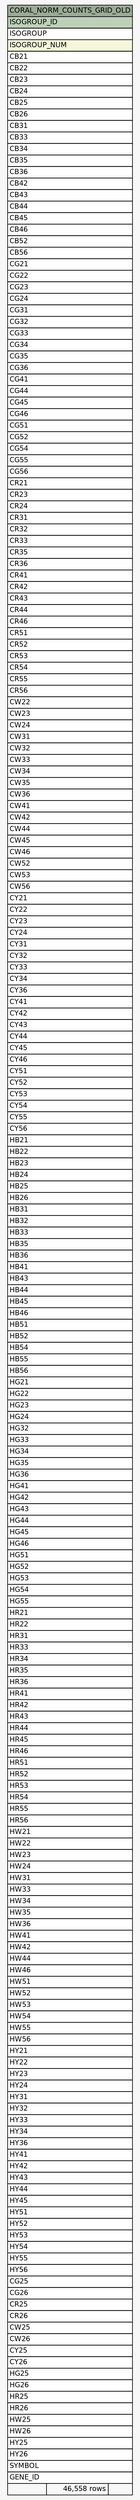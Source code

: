 // dot 2.38.0 on Windows 10 10.0
// SchemaSpy rev Unknown
digraph "CORAL_NORM_COUNTS_GRID_OLD" {
  graph [
    rankdir="RL"
    bgcolor="#f7f7f7"
    nodesep="0.18"
    ranksep="0.46"
    fontname="Helvetica"
    fontsize="11"
  ];
  node [
    fontname="Helvetica"
    fontsize="11"
    shape="plaintext"
  ];
  edge [
    arrowsize="0.8"
  ];
  "CORAL_NORM_COUNTS_GRID_OLD" [
    label=<
    <TABLE BORDER="0" CELLBORDER="1" CELLSPACING="0" BGCOLOR="#ffffff">
      <TR><TD COLSPAN="3" BGCOLOR="#9bab96" ALIGN="CENTER">CORAL_NORM_COUNTS_GRID_OLD</TD></TR>
      <TR><TD PORT="ISOGROUP_ID" COLSPAN="3" BGCOLOR="#bed1b8" ALIGN="LEFT">ISOGROUP_ID</TD></TR>
      <TR><TD PORT="ISOGROUP" COLSPAN="3" ALIGN="LEFT">ISOGROUP</TD></TR>
      <TR><TD PORT="ISOGROUP_NUM" COLSPAN="3" BGCOLOR="#f4f7da" ALIGN="LEFT">ISOGROUP_NUM</TD></TR>
      <TR><TD PORT="CB21" COLSPAN="3" ALIGN="LEFT">CB21</TD></TR>
      <TR><TD PORT="CB22" COLSPAN="3" ALIGN="LEFT">CB22</TD></TR>
      <TR><TD PORT="CB23" COLSPAN="3" ALIGN="LEFT">CB23</TD></TR>
      <TR><TD PORT="CB24" COLSPAN="3" ALIGN="LEFT">CB24</TD></TR>
      <TR><TD PORT="CB25" COLSPAN="3" ALIGN="LEFT">CB25</TD></TR>
      <TR><TD PORT="CB26" COLSPAN="3" ALIGN="LEFT">CB26</TD></TR>
      <TR><TD PORT="CB31" COLSPAN="3" ALIGN="LEFT">CB31</TD></TR>
      <TR><TD PORT="CB33" COLSPAN="3" ALIGN="LEFT">CB33</TD></TR>
      <TR><TD PORT="CB34" COLSPAN="3" ALIGN="LEFT">CB34</TD></TR>
      <TR><TD PORT="CB35" COLSPAN="3" ALIGN="LEFT">CB35</TD></TR>
      <TR><TD PORT="CB36" COLSPAN="3" ALIGN="LEFT">CB36</TD></TR>
      <TR><TD PORT="CB42" COLSPAN="3" ALIGN="LEFT">CB42</TD></TR>
      <TR><TD PORT="CB43" COLSPAN="3" ALIGN="LEFT">CB43</TD></TR>
      <TR><TD PORT="CB44" COLSPAN="3" ALIGN="LEFT">CB44</TD></TR>
      <TR><TD PORT="CB45" COLSPAN="3" ALIGN="LEFT">CB45</TD></TR>
      <TR><TD PORT="CB46" COLSPAN="3" ALIGN="LEFT">CB46</TD></TR>
      <TR><TD PORT="CB52" COLSPAN="3" ALIGN="LEFT">CB52</TD></TR>
      <TR><TD PORT="CB56" COLSPAN="3" ALIGN="LEFT">CB56</TD></TR>
      <TR><TD PORT="CG21" COLSPAN="3" ALIGN="LEFT">CG21</TD></TR>
      <TR><TD PORT="CG22" COLSPAN="3" ALIGN="LEFT">CG22</TD></TR>
      <TR><TD PORT="CG23" COLSPAN="3" ALIGN="LEFT">CG23</TD></TR>
      <TR><TD PORT="CG24" COLSPAN="3" ALIGN="LEFT">CG24</TD></TR>
      <TR><TD PORT="CG31" COLSPAN="3" ALIGN="LEFT">CG31</TD></TR>
      <TR><TD PORT="CG32" COLSPAN="3" ALIGN="LEFT">CG32</TD></TR>
      <TR><TD PORT="CG33" COLSPAN="3" ALIGN="LEFT">CG33</TD></TR>
      <TR><TD PORT="CG34" COLSPAN="3" ALIGN="LEFT">CG34</TD></TR>
      <TR><TD PORT="CG35" COLSPAN="3" ALIGN="LEFT">CG35</TD></TR>
      <TR><TD PORT="CG36" COLSPAN="3" ALIGN="LEFT">CG36</TD></TR>
      <TR><TD PORT="CG41" COLSPAN="3" ALIGN="LEFT">CG41</TD></TR>
      <TR><TD PORT="CG44" COLSPAN="3" ALIGN="LEFT">CG44</TD></TR>
      <TR><TD PORT="CG45" COLSPAN="3" ALIGN="LEFT">CG45</TD></TR>
      <TR><TD PORT="CG46" COLSPAN="3" ALIGN="LEFT">CG46</TD></TR>
      <TR><TD PORT="CG51" COLSPAN="3" ALIGN="LEFT">CG51</TD></TR>
      <TR><TD PORT="CG52" COLSPAN="3" ALIGN="LEFT">CG52</TD></TR>
      <TR><TD PORT="CG54" COLSPAN="3" ALIGN="LEFT">CG54</TD></TR>
      <TR><TD PORT="CG55" COLSPAN="3" ALIGN="LEFT">CG55</TD></TR>
      <TR><TD PORT="CG56" COLSPAN="3" ALIGN="LEFT">CG56</TD></TR>
      <TR><TD PORT="CR21" COLSPAN="3" ALIGN="LEFT">CR21</TD></TR>
      <TR><TD PORT="CR23" COLSPAN="3" ALIGN="LEFT">CR23</TD></TR>
      <TR><TD PORT="CR24" COLSPAN="3" ALIGN="LEFT">CR24</TD></TR>
      <TR><TD PORT="CR31" COLSPAN="3" ALIGN="LEFT">CR31</TD></TR>
      <TR><TD PORT="CR32" COLSPAN="3" ALIGN="LEFT">CR32</TD></TR>
      <TR><TD PORT="CR33" COLSPAN="3" ALIGN="LEFT">CR33</TD></TR>
      <TR><TD PORT="CR35" COLSPAN="3" ALIGN="LEFT">CR35</TD></TR>
      <TR><TD PORT="CR36" COLSPAN="3" ALIGN="LEFT">CR36</TD></TR>
      <TR><TD PORT="CR41" COLSPAN="3" ALIGN="LEFT">CR41</TD></TR>
      <TR><TD PORT="CR42" COLSPAN="3" ALIGN="LEFT">CR42</TD></TR>
      <TR><TD PORT="CR43" COLSPAN="3" ALIGN="LEFT">CR43</TD></TR>
      <TR><TD PORT="CR44" COLSPAN="3" ALIGN="LEFT">CR44</TD></TR>
      <TR><TD PORT="CR46" COLSPAN="3" ALIGN="LEFT">CR46</TD></TR>
      <TR><TD PORT="CR51" COLSPAN="3" ALIGN="LEFT">CR51</TD></TR>
      <TR><TD PORT="CR52" COLSPAN="3" ALIGN="LEFT">CR52</TD></TR>
      <TR><TD PORT="CR53" COLSPAN="3" ALIGN="LEFT">CR53</TD></TR>
      <TR><TD PORT="CR54" COLSPAN="3" ALIGN="LEFT">CR54</TD></TR>
      <TR><TD PORT="CR55" COLSPAN="3" ALIGN="LEFT">CR55</TD></TR>
      <TR><TD PORT="CR56" COLSPAN="3" ALIGN="LEFT">CR56</TD></TR>
      <TR><TD PORT="CW22" COLSPAN="3" ALIGN="LEFT">CW22</TD></TR>
      <TR><TD PORT="CW23" COLSPAN="3" ALIGN="LEFT">CW23</TD></TR>
      <TR><TD PORT="CW24" COLSPAN="3" ALIGN="LEFT">CW24</TD></TR>
      <TR><TD PORT="CW31" COLSPAN="3" ALIGN="LEFT">CW31</TD></TR>
      <TR><TD PORT="CW32" COLSPAN="3" ALIGN="LEFT">CW32</TD></TR>
      <TR><TD PORT="CW33" COLSPAN="3" ALIGN="LEFT">CW33</TD></TR>
      <TR><TD PORT="CW34" COLSPAN="3" ALIGN="LEFT">CW34</TD></TR>
      <TR><TD PORT="CW35" COLSPAN="3" ALIGN="LEFT">CW35</TD></TR>
      <TR><TD PORT="CW36" COLSPAN="3" ALIGN="LEFT">CW36</TD></TR>
      <TR><TD PORT="CW41" COLSPAN="3" ALIGN="LEFT">CW41</TD></TR>
      <TR><TD PORT="CW42" COLSPAN="3" ALIGN="LEFT">CW42</TD></TR>
      <TR><TD PORT="CW44" COLSPAN="3" ALIGN="LEFT">CW44</TD></TR>
      <TR><TD PORT="CW45" COLSPAN="3" ALIGN="LEFT">CW45</TD></TR>
      <TR><TD PORT="CW46" COLSPAN="3" ALIGN="LEFT">CW46</TD></TR>
      <TR><TD PORT="CW52" COLSPAN="3" ALIGN="LEFT">CW52</TD></TR>
      <TR><TD PORT="CW53" COLSPAN="3" ALIGN="LEFT">CW53</TD></TR>
      <TR><TD PORT="CW56" COLSPAN="3" ALIGN="LEFT">CW56</TD></TR>
      <TR><TD PORT="CY21" COLSPAN="3" ALIGN="LEFT">CY21</TD></TR>
      <TR><TD PORT="CY22" COLSPAN="3" ALIGN="LEFT">CY22</TD></TR>
      <TR><TD PORT="CY23" COLSPAN="3" ALIGN="LEFT">CY23</TD></TR>
      <TR><TD PORT="CY24" COLSPAN="3" ALIGN="LEFT">CY24</TD></TR>
      <TR><TD PORT="CY31" COLSPAN="3" ALIGN="LEFT">CY31</TD></TR>
      <TR><TD PORT="CY32" COLSPAN="3" ALIGN="LEFT">CY32</TD></TR>
      <TR><TD PORT="CY33" COLSPAN="3" ALIGN="LEFT">CY33</TD></TR>
      <TR><TD PORT="CY34" COLSPAN="3" ALIGN="LEFT">CY34</TD></TR>
      <TR><TD PORT="CY36" COLSPAN="3" ALIGN="LEFT">CY36</TD></TR>
      <TR><TD PORT="CY41" COLSPAN="3" ALIGN="LEFT">CY41</TD></TR>
      <TR><TD PORT="CY42" COLSPAN="3" ALIGN="LEFT">CY42</TD></TR>
      <TR><TD PORT="CY43" COLSPAN="3" ALIGN="LEFT">CY43</TD></TR>
      <TR><TD PORT="CY44" COLSPAN="3" ALIGN="LEFT">CY44</TD></TR>
      <TR><TD PORT="CY45" COLSPAN="3" ALIGN="LEFT">CY45</TD></TR>
      <TR><TD PORT="CY46" COLSPAN="3" ALIGN="LEFT">CY46</TD></TR>
      <TR><TD PORT="CY51" COLSPAN="3" ALIGN="LEFT">CY51</TD></TR>
      <TR><TD PORT="CY52" COLSPAN="3" ALIGN="LEFT">CY52</TD></TR>
      <TR><TD PORT="CY53" COLSPAN="3" ALIGN="LEFT">CY53</TD></TR>
      <TR><TD PORT="CY54" COLSPAN="3" ALIGN="LEFT">CY54</TD></TR>
      <TR><TD PORT="CY55" COLSPAN="3" ALIGN="LEFT">CY55</TD></TR>
      <TR><TD PORT="CY56" COLSPAN="3" ALIGN="LEFT">CY56</TD></TR>
      <TR><TD PORT="HB21" COLSPAN="3" ALIGN="LEFT">HB21</TD></TR>
      <TR><TD PORT="HB22" COLSPAN="3" ALIGN="LEFT">HB22</TD></TR>
      <TR><TD PORT="HB23" COLSPAN="3" ALIGN="LEFT">HB23</TD></TR>
      <TR><TD PORT="HB24" COLSPAN="3" ALIGN="LEFT">HB24</TD></TR>
      <TR><TD PORT="HB25" COLSPAN="3" ALIGN="LEFT">HB25</TD></TR>
      <TR><TD PORT="HB26" COLSPAN="3" ALIGN="LEFT">HB26</TD></TR>
      <TR><TD PORT="HB31" COLSPAN="3" ALIGN="LEFT">HB31</TD></TR>
      <TR><TD PORT="HB32" COLSPAN="3" ALIGN="LEFT">HB32</TD></TR>
      <TR><TD PORT="HB33" COLSPAN="3" ALIGN="LEFT">HB33</TD></TR>
      <TR><TD PORT="HB35" COLSPAN="3" ALIGN="LEFT">HB35</TD></TR>
      <TR><TD PORT="HB36" COLSPAN="3" ALIGN="LEFT">HB36</TD></TR>
      <TR><TD PORT="HB41" COLSPAN="3" ALIGN="LEFT">HB41</TD></TR>
      <TR><TD PORT="HB43" COLSPAN="3" ALIGN="LEFT">HB43</TD></TR>
      <TR><TD PORT="HB44" COLSPAN="3" ALIGN="LEFT">HB44</TD></TR>
      <TR><TD PORT="HB45" COLSPAN="3" ALIGN="LEFT">HB45</TD></TR>
      <TR><TD PORT="HB46" COLSPAN="3" ALIGN="LEFT">HB46</TD></TR>
      <TR><TD PORT="HB51" COLSPAN="3" ALIGN="LEFT">HB51</TD></TR>
      <TR><TD PORT="HB52" COLSPAN="3" ALIGN="LEFT">HB52</TD></TR>
      <TR><TD PORT="HB54" COLSPAN="3" ALIGN="LEFT">HB54</TD></TR>
      <TR><TD PORT="HB55" COLSPAN="3" ALIGN="LEFT">HB55</TD></TR>
      <TR><TD PORT="HB56" COLSPAN="3" ALIGN="LEFT">HB56</TD></TR>
      <TR><TD PORT="HG21" COLSPAN="3" ALIGN="LEFT">HG21</TD></TR>
      <TR><TD PORT="HG22" COLSPAN="3" ALIGN="LEFT">HG22</TD></TR>
      <TR><TD PORT="HG23" COLSPAN="3" ALIGN="LEFT">HG23</TD></TR>
      <TR><TD PORT="HG24" COLSPAN="3" ALIGN="LEFT">HG24</TD></TR>
      <TR><TD PORT="HG32" COLSPAN="3" ALIGN="LEFT">HG32</TD></TR>
      <TR><TD PORT="HG33" COLSPAN="3" ALIGN="LEFT">HG33</TD></TR>
      <TR><TD PORT="HG34" COLSPAN="3" ALIGN="LEFT">HG34</TD></TR>
      <TR><TD PORT="HG35" COLSPAN="3" ALIGN="LEFT">HG35</TD></TR>
      <TR><TD PORT="HG36" COLSPAN="3" ALIGN="LEFT">HG36</TD></TR>
      <TR><TD PORT="HG41" COLSPAN="3" ALIGN="LEFT">HG41</TD></TR>
      <TR><TD PORT="HG42" COLSPAN="3" ALIGN="LEFT">HG42</TD></TR>
      <TR><TD PORT="HG43" COLSPAN="3" ALIGN="LEFT">HG43</TD></TR>
      <TR><TD PORT="HG44" COLSPAN="3" ALIGN="LEFT">HG44</TD></TR>
      <TR><TD PORT="HG45" COLSPAN="3" ALIGN="LEFT">HG45</TD></TR>
      <TR><TD PORT="HG46" COLSPAN="3" ALIGN="LEFT">HG46</TD></TR>
      <TR><TD PORT="HG51" COLSPAN="3" ALIGN="LEFT">HG51</TD></TR>
      <TR><TD PORT="HG52" COLSPAN="3" ALIGN="LEFT">HG52</TD></TR>
      <TR><TD PORT="HG53" COLSPAN="3" ALIGN="LEFT">HG53</TD></TR>
      <TR><TD PORT="HG54" COLSPAN="3" ALIGN="LEFT">HG54</TD></TR>
      <TR><TD PORT="HG55" COLSPAN="3" ALIGN="LEFT">HG55</TD></TR>
      <TR><TD PORT="HR21" COLSPAN="3" ALIGN="LEFT">HR21</TD></TR>
      <TR><TD PORT="HR22" COLSPAN="3" ALIGN="LEFT">HR22</TD></TR>
      <TR><TD PORT="HR31" COLSPAN="3" ALIGN="LEFT">HR31</TD></TR>
      <TR><TD PORT="HR33" COLSPAN="3" ALIGN="LEFT">HR33</TD></TR>
      <TR><TD PORT="HR34" COLSPAN="3" ALIGN="LEFT">HR34</TD></TR>
      <TR><TD PORT="HR35" COLSPAN="3" ALIGN="LEFT">HR35</TD></TR>
      <TR><TD PORT="HR36" COLSPAN="3" ALIGN="LEFT">HR36</TD></TR>
      <TR><TD PORT="HR41" COLSPAN="3" ALIGN="LEFT">HR41</TD></TR>
      <TR><TD PORT="HR42" COLSPAN="3" ALIGN="LEFT">HR42</TD></TR>
      <TR><TD PORT="HR43" COLSPAN="3" ALIGN="LEFT">HR43</TD></TR>
      <TR><TD PORT="HR44" COLSPAN="3" ALIGN="LEFT">HR44</TD></TR>
      <TR><TD PORT="HR45" COLSPAN="3" ALIGN="LEFT">HR45</TD></TR>
      <TR><TD PORT="HR46" COLSPAN="3" ALIGN="LEFT">HR46</TD></TR>
      <TR><TD PORT="HR51" COLSPAN="3" ALIGN="LEFT">HR51</TD></TR>
      <TR><TD PORT="HR52" COLSPAN="3" ALIGN="LEFT">HR52</TD></TR>
      <TR><TD PORT="HR53" COLSPAN="3" ALIGN="LEFT">HR53</TD></TR>
      <TR><TD PORT="HR54" COLSPAN="3" ALIGN="LEFT">HR54</TD></TR>
      <TR><TD PORT="HR55" COLSPAN="3" ALIGN="LEFT">HR55</TD></TR>
      <TR><TD PORT="HR56" COLSPAN="3" ALIGN="LEFT">HR56</TD></TR>
      <TR><TD PORT="HW21" COLSPAN="3" ALIGN="LEFT">HW21</TD></TR>
      <TR><TD PORT="HW22" COLSPAN="3" ALIGN="LEFT">HW22</TD></TR>
      <TR><TD PORT="HW23" COLSPAN="3" ALIGN="LEFT">HW23</TD></TR>
      <TR><TD PORT="HW24" COLSPAN="3" ALIGN="LEFT">HW24</TD></TR>
      <TR><TD PORT="HW31" COLSPAN="3" ALIGN="LEFT">HW31</TD></TR>
      <TR><TD PORT="HW33" COLSPAN="3" ALIGN="LEFT">HW33</TD></TR>
      <TR><TD PORT="HW34" COLSPAN="3" ALIGN="LEFT">HW34</TD></TR>
      <TR><TD PORT="HW35" COLSPAN="3" ALIGN="LEFT">HW35</TD></TR>
      <TR><TD PORT="HW36" COLSPAN="3" ALIGN="LEFT">HW36</TD></TR>
      <TR><TD PORT="HW41" COLSPAN="3" ALIGN="LEFT">HW41</TD></TR>
      <TR><TD PORT="HW42" COLSPAN="3" ALIGN="LEFT">HW42</TD></TR>
      <TR><TD PORT="HW44" COLSPAN="3" ALIGN="LEFT">HW44</TD></TR>
      <TR><TD PORT="HW46" COLSPAN="3" ALIGN="LEFT">HW46</TD></TR>
      <TR><TD PORT="HW51" COLSPAN="3" ALIGN="LEFT">HW51</TD></TR>
      <TR><TD PORT="HW52" COLSPAN="3" ALIGN="LEFT">HW52</TD></TR>
      <TR><TD PORT="HW53" COLSPAN="3" ALIGN="LEFT">HW53</TD></TR>
      <TR><TD PORT="HW54" COLSPAN="3" ALIGN="LEFT">HW54</TD></TR>
      <TR><TD PORT="HW55" COLSPAN="3" ALIGN="LEFT">HW55</TD></TR>
      <TR><TD PORT="HW56" COLSPAN="3" ALIGN="LEFT">HW56</TD></TR>
      <TR><TD PORT="HY21" COLSPAN="3" ALIGN="LEFT">HY21</TD></TR>
      <TR><TD PORT="HY22" COLSPAN="3" ALIGN="LEFT">HY22</TD></TR>
      <TR><TD PORT="HY23" COLSPAN="3" ALIGN="LEFT">HY23</TD></TR>
      <TR><TD PORT="HY24" COLSPAN="3" ALIGN="LEFT">HY24</TD></TR>
      <TR><TD PORT="HY31" COLSPAN="3" ALIGN="LEFT">HY31</TD></TR>
      <TR><TD PORT="HY32" COLSPAN="3" ALIGN="LEFT">HY32</TD></TR>
      <TR><TD PORT="HY33" COLSPAN="3" ALIGN="LEFT">HY33</TD></TR>
      <TR><TD PORT="HY34" COLSPAN="3" ALIGN="LEFT">HY34</TD></TR>
      <TR><TD PORT="HY36" COLSPAN="3" ALIGN="LEFT">HY36</TD></TR>
      <TR><TD PORT="HY41" COLSPAN="3" ALIGN="LEFT">HY41</TD></TR>
      <TR><TD PORT="HY42" COLSPAN="3" ALIGN="LEFT">HY42</TD></TR>
      <TR><TD PORT="HY43" COLSPAN="3" ALIGN="LEFT">HY43</TD></TR>
      <TR><TD PORT="HY44" COLSPAN="3" ALIGN="LEFT">HY44</TD></TR>
      <TR><TD PORT="HY45" COLSPAN="3" ALIGN="LEFT">HY45</TD></TR>
      <TR><TD PORT="HY51" COLSPAN="3" ALIGN="LEFT">HY51</TD></TR>
      <TR><TD PORT="HY52" COLSPAN="3" ALIGN="LEFT">HY52</TD></TR>
      <TR><TD PORT="HY53" COLSPAN="3" ALIGN="LEFT">HY53</TD></TR>
      <TR><TD PORT="HY54" COLSPAN="3" ALIGN="LEFT">HY54</TD></TR>
      <TR><TD PORT="HY55" COLSPAN="3" ALIGN="LEFT">HY55</TD></TR>
      <TR><TD PORT="HY56" COLSPAN="3" ALIGN="LEFT">HY56</TD></TR>
      <TR><TD PORT="CG25" COLSPAN="3" ALIGN="LEFT">CG25</TD></TR>
      <TR><TD PORT="CG26" COLSPAN="3" ALIGN="LEFT">CG26</TD></TR>
      <TR><TD PORT="CR25" COLSPAN="3" ALIGN="LEFT">CR25</TD></TR>
      <TR><TD PORT="CR26" COLSPAN="3" ALIGN="LEFT">CR26</TD></TR>
      <TR><TD PORT="CW25" COLSPAN="3" ALIGN="LEFT">CW25</TD></TR>
      <TR><TD PORT="CW26" COLSPAN="3" ALIGN="LEFT">CW26</TD></TR>
      <TR><TD PORT="CY25" COLSPAN="3" ALIGN="LEFT">CY25</TD></TR>
      <TR><TD PORT="CY26" COLSPAN="3" ALIGN="LEFT">CY26</TD></TR>
      <TR><TD PORT="HG25" COLSPAN="3" ALIGN="LEFT">HG25</TD></TR>
      <TR><TD PORT="HG26" COLSPAN="3" ALIGN="LEFT">HG26</TD></TR>
      <TR><TD PORT="HR25" COLSPAN="3" ALIGN="LEFT">HR25</TD></TR>
      <TR><TD PORT="HR26" COLSPAN="3" ALIGN="LEFT">HR26</TD></TR>
      <TR><TD PORT="HW25" COLSPAN="3" ALIGN="LEFT">HW25</TD></TR>
      <TR><TD PORT="HW26" COLSPAN="3" ALIGN="LEFT">HW26</TD></TR>
      <TR><TD PORT="HY25" COLSPAN="3" ALIGN="LEFT">HY25</TD></TR>
      <TR><TD PORT="HY26" COLSPAN="3" ALIGN="LEFT">HY26</TD></TR>
      <TR><TD PORT="SYMBOL" COLSPAN="3" ALIGN="LEFT">SYMBOL</TD></TR>
      <TR><TD PORT="GENE_ID" COLSPAN="3" ALIGN="LEFT">GENE_ID</TD></TR>
      <TR><TD ALIGN="LEFT" BGCOLOR="#f7f7f7">  </TD><TD ALIGN="RIGHT" BGCOLOR="#f7f7f7">46,558 rows</TD><TD ALIGN="RIGHT" BGCOLOR="#f7f7f7">  </TD></TR>
    </TABLE>>
    URL="tables/CORAL_NORM_COUNTS_GRID_OLD.html"
    tooltip="CORAL_NORM_COUNTS_GRID_OLD"
  ];
}
